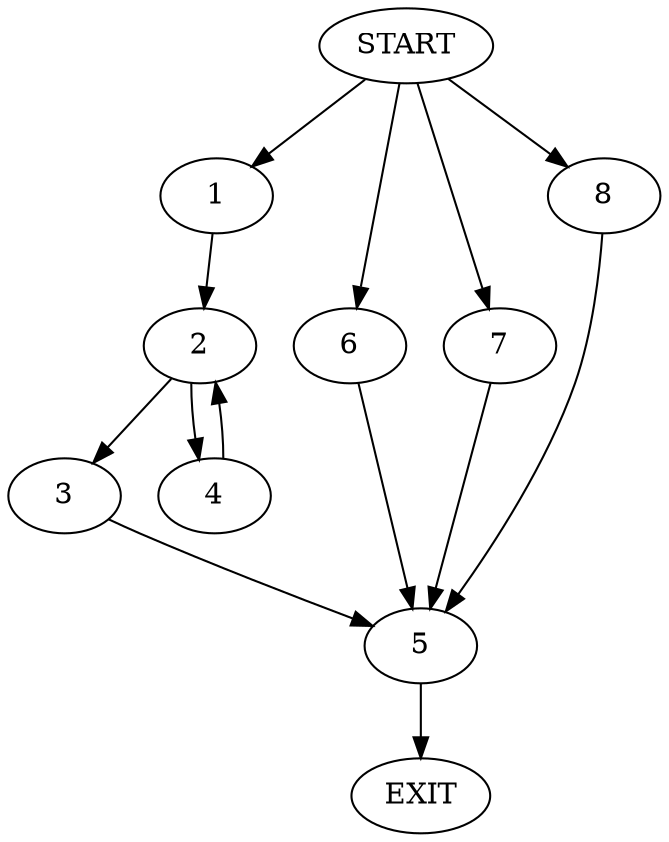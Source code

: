 digraph {
0 [label="START"]
9 [label="EXIT"]
0 -> 1
1 -> 2
2 -> 3
2 -> 4
4 -> 2
3 -> 5
5 -> 9
0 -> 6
6 -> 5
0 -> 7
7 -> 5
0 -> 8
8 -> 5
}
